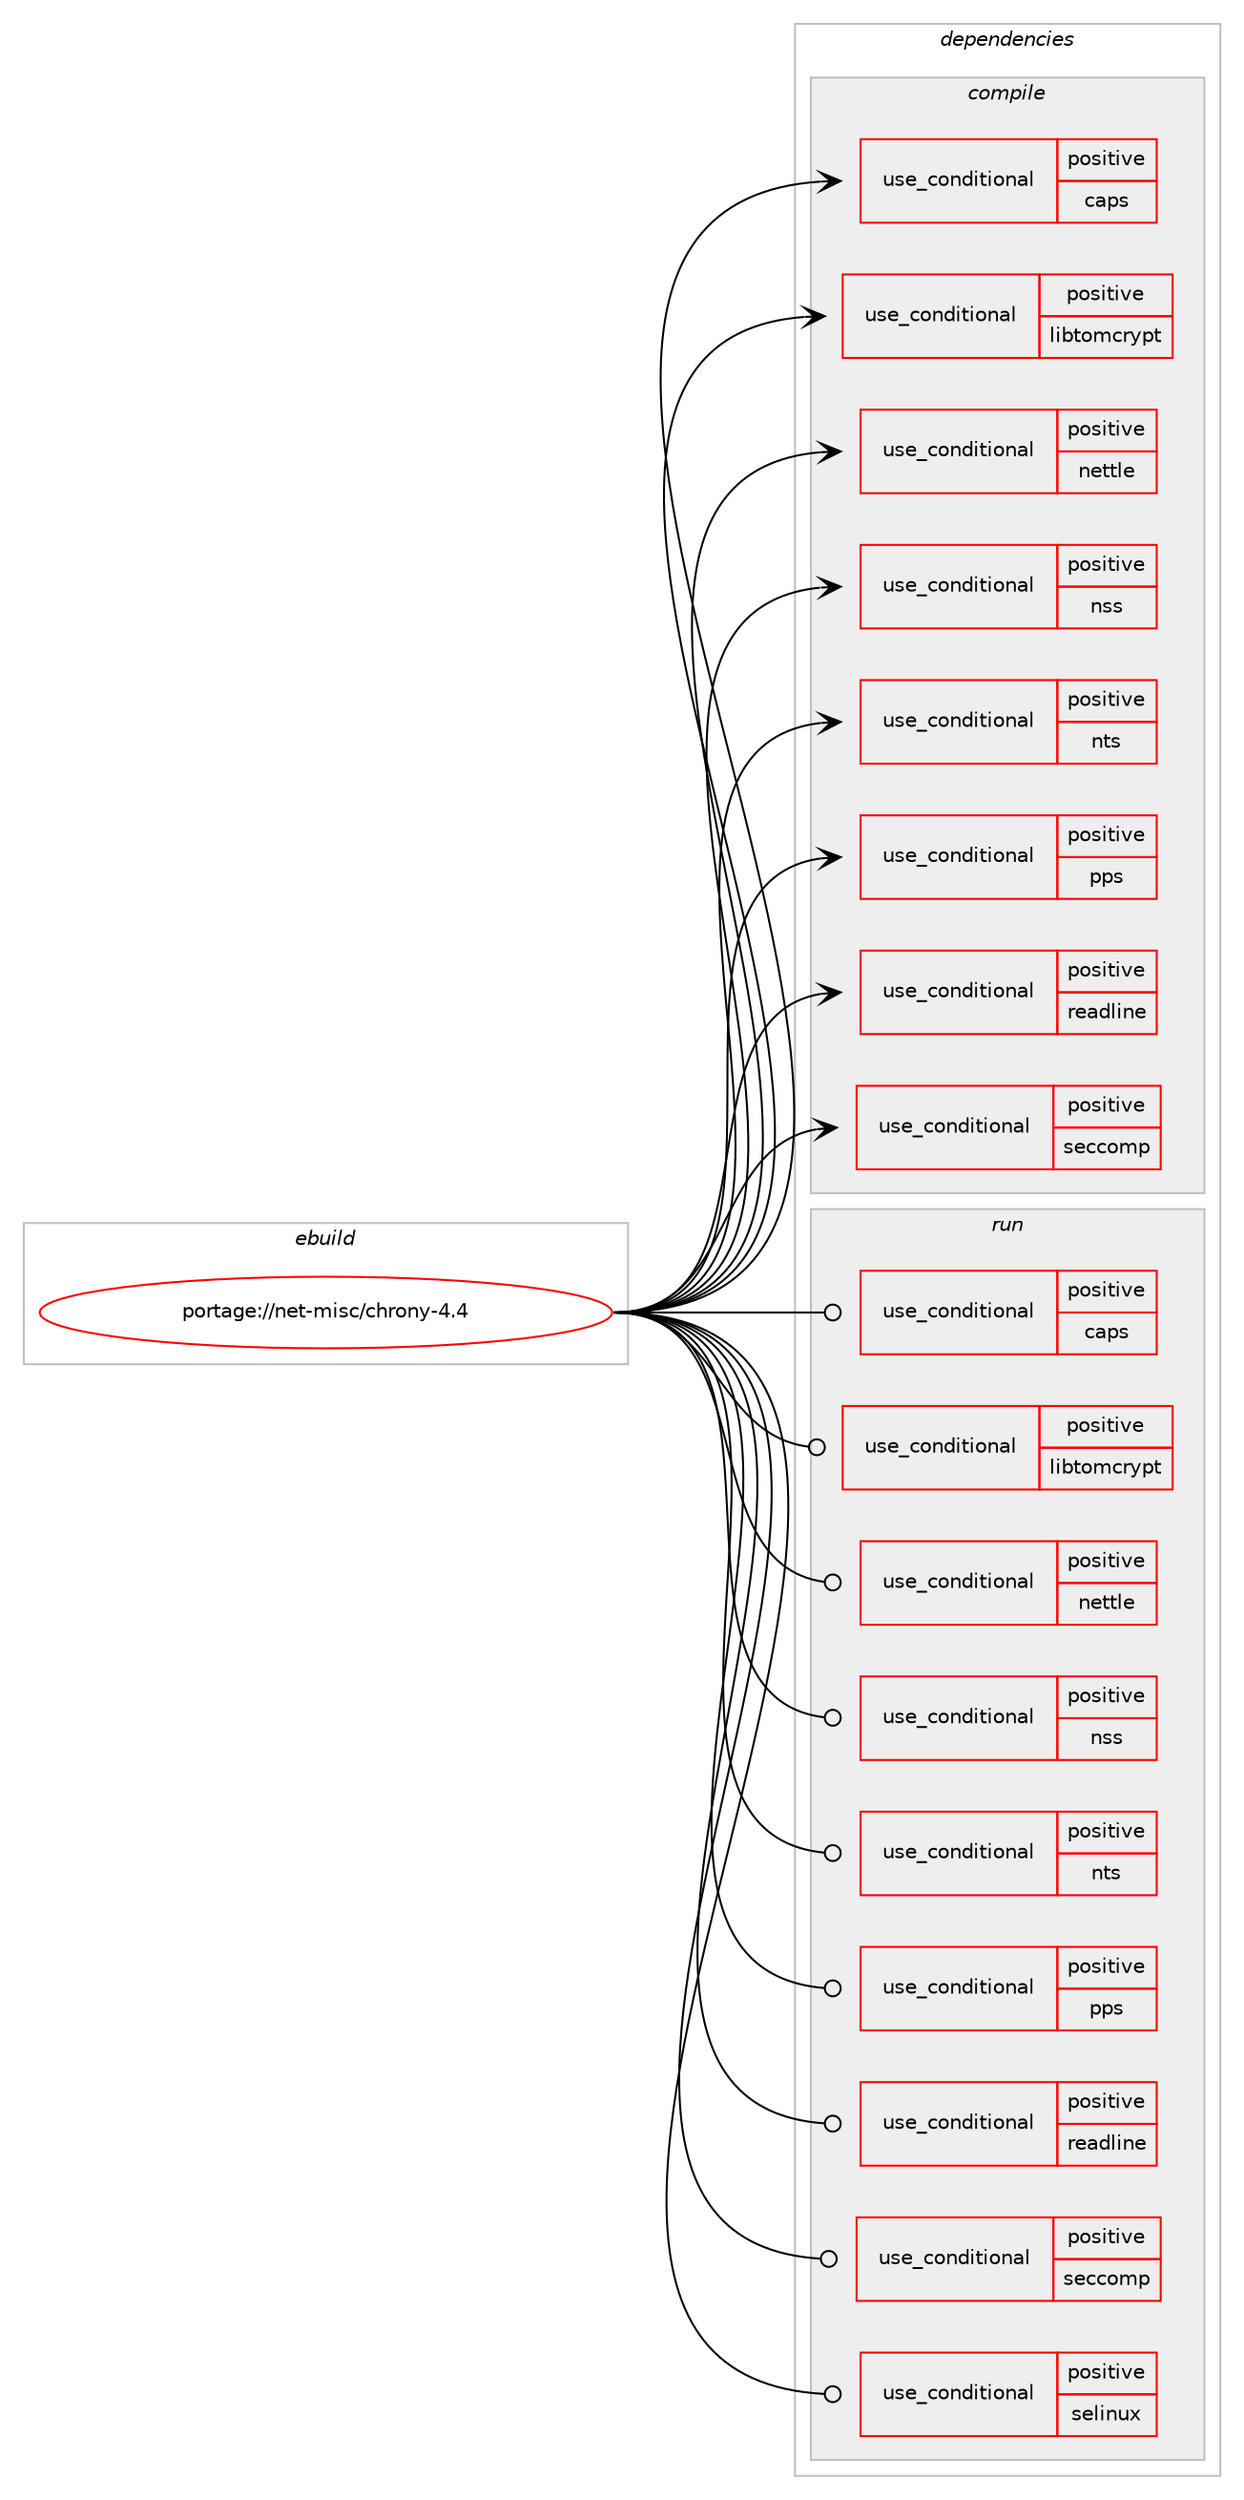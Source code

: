 digraph prolog {

# *************
# Graph options
# *************

newrank=true;
concentrate=true;
compound=true;
graph [rankdir=LR,fontname=Helvetica,fontsize=10,ranksep=1.5];#, ranksep=2.5, nodesep=0.2];
edge  [arrowhead=vee];
node  [fontname=Helvetica,fontsize=10];

# **********
# The ebuild
# **********

subgraph cluster_leftcol {
color=gray;
rank=same;
label=<<i>ebuild</i>>;
id [label="portage://net-misc/chrony-4.4", color=red, width=4, href="../net-misc/chrony-4.4.svg"];
}

# ****************
# The dependencies
# ****************

subgraph cluster_midcol {
color=gray;
label=<<i>dependencies</i>>;
subgraph cluster_compile {
fillcolor="#eeeeee";
style=filled;
label=<<i>compile</i>>;
subgraph cond4381 {
dependency6244 [label=<<TABLE BORDER="0" CELLBORDER="1" CELLSPACING="0" CELLPADDING="4"><TR><TD ROWSPAN="3" CELLPADDING="10">use_conditional</TD></TR><TR><TD>positive</TD></TR><TR><TD>caps</TD></TR></TABLE>>, shape=none, color=red];
# *** BEGIN UNKNOWN DEPENDENCY TYPE (TODO) ***
# dependency6244 -> package_dependency(portage://net-misc/chrony-4.4,install,no,acct-group,ntp,none,[,,],[],[])
# *** END UNKNOWN DEPENDENCY TYPE (TODO) ***

# *** BEGIN UNKNOWN DEPENDENCY TYPE (TODO) ***
# dependency6244 -> package_dependency(portage://net-misc/chrony-4.4,install,no,acct-user,ntp,none,[,,],[],[])
# *** END UNKNOWN DEPENDENCY TYPE (TODO) ***

# *** BEGIN UNKNOWN DEPENDENCY TYPE (TODO) ***
# dependency6244 -> package_dependency(portage://net-misc/chrony-4.4,install,no,sys-libs,libcap,none,[,,],[],[])
# *** END UNKNOWN DEPENDENCY TYPE (TODO) ***

}
id:e -> dependency6244:w [weight=20,style="solid",arrowhead="vee"];
subgraph cond4382 {
dependency6245 [label=<<TABLE BORDER="0" CELLBORDER="1" CELLSPACING="0" CELLPADDING="4"><TR><TD ROWSPAN="3" CELLPADDING="10">use_conditional</TD></TR><TR><TD>positive</TD></TR><TR><TD>libtomcrypt</TD></TR></TABLE>>, shape=none, color=red];
# *** BEGIN UNKNOWN DEPENDENCY TYPE (TODO) ***
# dependency6245 -> package_dependency(portage://net-misc/chrony-4.4,install,no,dev-libs,libtomcrypt,none,[,,],any_same_slot,[])
# *** END UNKNOWN DEPENDENCY TYPE (TODO) ***

}
id:e -> dependency6245:w [weight=20,style="solid",arrowhead="vee"];
subgraph cond4383 {
dependency6246 [label=<<TABLE BORDER="0" CELLBORDER="1" CELLSPACING="0" CELLPADDING="4"><TR><TD ROWSPAN="3" CELLPADDING="10">use_conditional</TD></TR><TR><TD>positive</TD></TR><TR><TD>nettle</TD></TR></TABLE>>, shape=none, color=red];
# *** BEGIN UNKNOWN DEPENDENCY TYPE (TODO) ***
# dependency6246 -> package_dependency(portage://net-misc/chrony-4.4,install,no,dev-libs,nettle,none,[,,],any_same_slot,[])
# *** END UNKNOWN DEPENDENCY TYPE (TODO) ***

}
id:e -> dependency6246:w [weight=20,style="solid",arrowhead="vee"];
subgraph cond4384 {
dependency6247 [label=<<TABLE BORDER="0" CELLBORDER="1" CELLSPACING="0" CELLPADDING="4"><TR><TD ROWSPAN="3" CELLPADDING="10">use_conditional</TD></TR><TR><TD>positive</TD></TR><TR><TD>nss</TD></TR></TABLE>>, shape=none, color=red];
# *** BEGIN UNKNOWN DEPENDENCY TYPE (TODO) ***
# dependency6247 -> package_dependency(portage://net-misc/chrony-4.4,install,no,dev-libs,nss,none,[,,],any_same_slot,[])
# *** END UNKNOWN DEPENDENCY TYPE (TODO) ***

}
id:e -> dependency6247:w [weight=20,style="solid",arrowhead="vee"];
subgraph cond4385 {
dependency6248 [label=<<TABLE BORDER="0" CELLBORDER="1" CELLSPACING="0" CELLPADDING="4"><TR><TD ROWSPAN="3" CELLPADDING="10">use_conditional</TD></TR><TR><TD>positive</TD></TR><TR><TD>nts</TD></TR></TABLE>>, shape=none, color=red];
# *** BEGIN UNKNOWN DEPENDENCY TYPE (TODO) ***
# dependency6248 -> package_dependency(portage://net-misc/chrony-4.4,install,no,net-libs,gnutls,none,[,,],any_same_slot,[])
# *** END UNKNOWN DEPENDENCY TYPE (TODO) ***

}
id:e -> dependency6248:w [weight=20,style="solid",arrowhead="vee"];
subgraph cond4386 {
dependency6249 [label=<<TABLE BORDER="0" CELLBORDER="1" CELLSPACING="0" CELLPADDING="4"><TR><TD ROWSPAN="3" CELLPADDING="10">use_conditional</TD></TR><TR><TD>positive</TD></TR><TR><TD>pps</TD></TR></TABLE>>, shape=none, color=red];
# *** BEGIN UNKNOWN DEPENDENCY TYPE (TODO) ***
# dependency6249 -> package_dependency(portage://net-misc/chrony-4.4,install,no,net-misc,pps-tools,none,[,,],[],[])
# *** END UNKNOWN DEPENDENCY TYPE (TODO) ***

}
id:e -> dependency6249:w [weight=20,style="solid",arrowhead="vee"];
subgraph cond4387 {
dependency6250 [label=<<TABLE BORDER="0" CELLBORDER="1" CELLSPACING="0" CELLPADDING="4"><TR><TD ROWSPAN="3" CELLPADDING="10">use_conditional</TD></TR><TR><TD>positive</TD></TR><TR><TD>readline</TD></TR></TABLE>>, shape=none, color=red];
# *** BEGIN UNKNOWN DEPENDENCY TYPE (TODO) ***
# dependency6250 -> package_dependency(portage://net-misc/chrony-4.4,install,no,dev-libs,libedit,none,[,,],[],[])
# *** END UNKNOWN DEPENDENCY TYPE (TODO) ***

}
id:e -> dependency6250:w [weight=20,style="solid",arrowhead="vee"];
subgraph cond4388 {
dependency6251 [label=<<TABLE BORDER="0" CELLBORDER="1" CELLSPACING="0" CELLPADDING="4"><TR><TD ROWSPAN="3" CELLPADDING="10">use_conditional</TD></TR><TR><TD>positive</TD></TR><TR><TD>seccomp</TD></TR></TABLE>>, shape=none, color=red];
# *** BEGIN UNKNOWN DEPENDENCY TYPE (TODO) ***
# dependency6251 -> package_dependency(portage://net-misc/chrony-4.4,install,no,sys-libs,libseccomp,none,[,,],[],[])
# *** END UNKNOWN DEPENDENCY TYPE (TODO) ***

}
id:e -> dependency6251:w [weight=20,style="solid",arrowhead="vee"];
}
subgraph cluster_compileandrun {
fillcolor="#eeeeee";
style=filled;
label=<<i>compile and run</i>>;
}
subgraph cluster_run {
fillcolor="#eeeeee";
style=filled;
label=<<i>run</i>>;
subgraph cond4389 {
dependency6252 [label=<<TABLE BORDER="0" CELLBORDER="1" CELLSPACING="0" CELLPADDING="4"><TR><TD ROWSPAN="3" CELLPADDING="10">use_conditional</TD></TR><TR><TD>positive</TD></TR><TR><TD>caps</TD></TR></TABLE>>, shape=none, color=red];
# *** BEGIN UNKNOWN DEPENDENCY TYPE (TODO) ***
# dependency6252 -> package_dependency(portage://net-misc/chrony-4.4,run,no,acct-group,ntp,none,[,,],[],[])
# *** END UNKNOWN DEPENDENCY TYPE (TODO) ***

# *** BEGIN UNKNOWN DEPENDENCY TYPE (TODO) ***
# dependency6252 -> package_dependency(portage://net-misc/chrony-4.4,run,no,acct-user,ntp,none,[,,],[],[])
# *** END UNKNOWN DEPENDENCY TYPE (TODO) ***

# *** BEGIN UNKNOWN DEPENDENCY TYPE (TODO) ***
# dependency6252 -> package_dependency(portage://net-misc/chrony-4.4,run,no,sys-libs,libcap,none,[,,],[],[])
# *** END UNKNOWN DEPENDENCY TYPE (TODO) ***

}
id:e -> dependency6252:w [weight=20,style="solid",arrowhead="odot"];
subgraph cond4390 {
dependency6253 [label=<<TABLE BORDER="0" CELLBORDER="1" CELLSPACING="0" CELLPADDING="4"><TR><TD ROWSPAN="3" CELLPADDING="10">use_conditional</TD></TR><TR><TD>positive</TD></TR><TR><TD>libtomcrypt</TD></TR></TABLE>>, shape=none, color=red];
# *** BEGIN UNKNOWN DEPENDENCY TYPE (TODO) ***
# dependency6253 -> package_dependency(portage://net-misc/chrony-4.4,run,no,dev-libs,libtomcrypt,none,[,,],any_same_slot,[])
# *** END UNKNOWN DEPENDENCY TYPE (TODO) ***

}
id:e -> dependency6253:w [weight=20,style="solid",arrowhead="odot"];
subgraph cond4391 {
dependency6254 [label=<<TABLE BORDER="0" CELLBORDER="1" CELLSPACING="0" CELLPADDING="4"><TR><TD ROWSPAN="3" CELLPADDING="10">use_conditional</TD></TR><TR><TD>positive</TD></TR><TR><TD>nettle</TD></TR></TABLE>>, shape=none, color=red];
# *** BEGIN UNKNOWN DEPENDENCY TYPE (TODO) ***
# dependency6254 -> package_dependency(portage://net-misc/chrony-4.4,run,no,dev-libs,nettle,none,[,,],any_same_slot,[])
# *** END UNKNOWN DEPENDENCY TYPE (TODO) ***

}
id:e -> dependency6254:w [weight=20,style="solid",arrowhead="odot"];
subgraph cond4392 {
dependency6255 [label=<<TABLE BORDER="0" CELLBORDER="1" CELLSPACING="0" CELLPADDING="4"><TR><TD ROWSPAN="3" CELLPADDING="10">use_conditional</TD></TR><TR><TD>positive</TD></TR><TR><TD>nss</TD></TR></TABLE>>, shape=none, color=red];
# *** BEGIN UNKNOWN DEPENDENCY TYPE (TODO) ***
# dependency6255 -> package_dependency(portage://net-misc/chrony-4.4,run,no,dev-libs,nss,none,[,,],any_same_slot,[])
# *** END UNKNOWN DEPENDENCY TYPE (TODO) ***

}
id:e -> dependency6255:w [weight=20,style="solid",arrowhead="odot"];
subgraph cond4393 {
dependency6256 [label=<<TABLE BORDER="0" CELLBORDER="1" CELLSPACING="0" CELLPADDING="4"><TR><TD ROWSPAN="3" CELLPADDING="10">use_conditional</TD></TR><TR><TD>positive</TD></TR><TR><TD>nts</TD></TR></TABLE>>, shape=none, color=red];
# *** BEGIN UNKNOWN DEPENDENCY TYPE (TODO) ***
# dependency6256 -> package_dependency(portage://net-misc/chrony-4.4,run,no,net-libs,gnutls,none,[,,],any_same_slot,[])
# *** END UNKNOWN DEPENDENCY TYPE (TODO) ***

}
id:e -> dependency6256:w [weight=20,style="solid",arrowhead="odot"];
subgraph cond4394 {
dependency6257 [label=<<TABLE BORDER="0" CELLBORDER="1" CELLSPACING="0" CELLPADDING="4"><TR><TD ROWSPAN="3" CELLPADDING="10">use_conditional</TD></TR><TR><TD>positive</TD></TR><TR><TD>pps</TD></TR></TABLE>>, shape=none, color=red];
# *** BEGIN UNKNOWN DEPENDENCY TYPE (TODO) ***
# dependency6257 -> package_dependency(portage://net-misc/chrony-4.4,run,no,net-misc,pps-tools,none,[,,],[],[])
# *** END UNKNOWN DEPENDENCY TYPE (TODO) ***

}
id:e -> dependency6257:w [weight=20,style="solid",arrowhead="odot"];
subgraph cond4395 {
dependency6258 [label=<<TABLE BORDER="0" CELLBORDER="1" CELLSPACING="0" CELLPADDING="4"><TR><TD ROWSPAN="3" CELLPADDING="10">use_conditional</TD></TR><TR><TD>positive</TD></TR><TR><TD>readline</TD></TR></TABLE>>, shape=none, color=red];
# *** BEGIN UNKNOWN DEPENDENCY TYPE (TODO) ***
# dependency6258 -> package_dependency(portage://net-misc/chrony-4.4,run,no,dev-libs,libedit,none,[,,],[],[])
# *** END UNKNOWN DEPENDENCY TYPE (TODO) ***

}
id:e -> dependency6258:w [weight=20,style="solid",arrowhead="odot"];
subgraph cond4396 {
dependency6259 [label=<<TABLE BORDER="0" CELLBORDER="1" CELLSPACING="0" CELLPADDING="4"><TR><TD ROWSPAN="3" CELLPADDING="10">use_conditional</TD></TR><TR><TD>positive</TD></TR><TR><TD>seccomp</TD></TR></TABLE>>, shape=none, color=red];
# *** BEGIN UNKNOWN DEPENDENCY TYPE (TODO) ***
# dependency6259 -> package_dependency(portage://net-misc/chrony-4.4,run,no,sys-libs,libseccomp,none,[,,],[],[])
# *** END UNKNOWN DEPENDENCY TYPE (TODO) ***

}
id:e -> dependency6259:w [weight=20,style="solid",arrowhead="odot"];
subgraph cond4397 {
dependency6260 [label=<<TABLE BORDER="0" CELLBORDER="1" CELLSPACING="0" CELLPADDING="4"><TR><TD ROWSPAN="3" CELLPADDING="10">use_conditional</TD></TR><TR><TD>positive</TD></TR><TR><TD>selinux</TD></TR></TABLE>>, shape=none, color=red];
# *** BEGIN UNKNOWN DEPENDENCY TYPE (TODO) ***
# dependency6260 -> package_dependency(portage://net-misc/chrony-4.4,run,no,sec-policy,selinux-chronyd,none,[,,],[],[])
# *** END UNKNOWN DEPENDENCY TYPE (TODO) ***

}
id:e -> dependency6260:w [weight=20,style="solid",arrowhead="odot"];
# *** BEGIN UNKNOWN DEPENDENCY TYPE (TODO) ***
# id -> package_dependency(portage://net-misc/chrony-4.4,run,no,virtual,tmpfiles,none,[,,],[],[])
# *** END UNKNOWN DEPENDENCY TYPE (TODO) ***

}
}

# **************
# The candidates
# **************

subgraph cluster_choices {
rank=same;
color=gray;
label=<<i>candidates</i>>;

}

}
